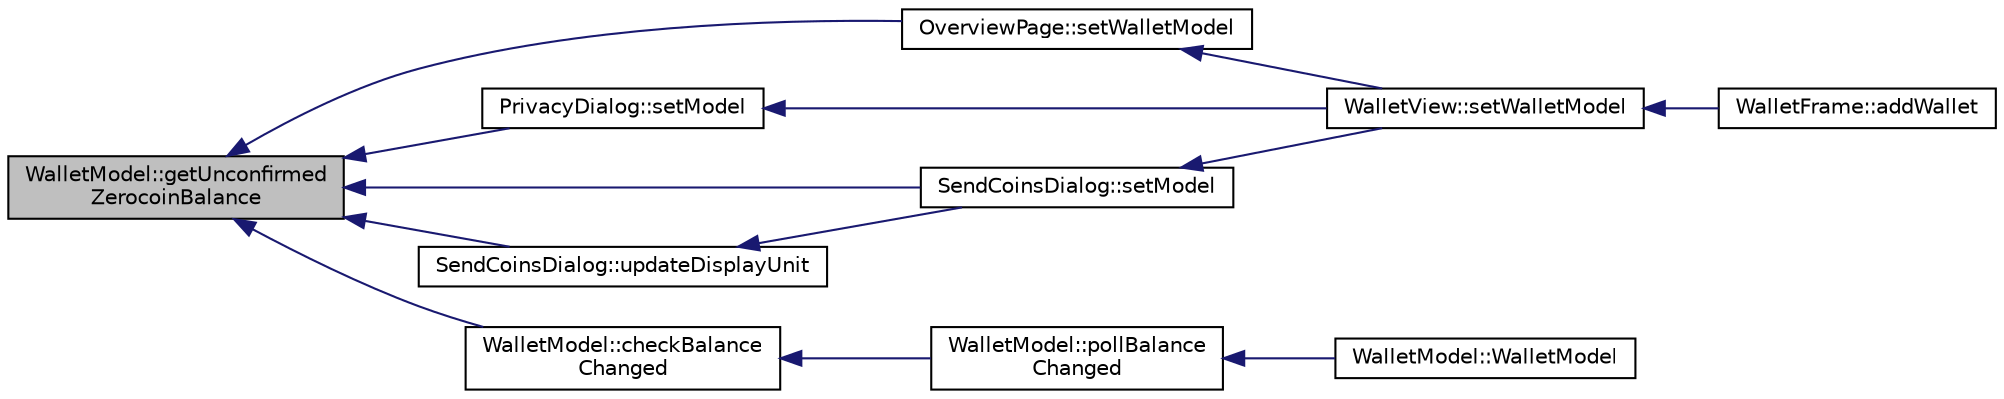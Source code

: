 digraph "WalletModel::getUnconfirmedZerocoinBalance"
{
  edge [fontname="Helvetica",fontsize="10",labelfontname="Helvetica",labelfontsize="10"];
  node [fontname="Helvetica",fontsize="10",shape=record];
  rankdir="LR";
  Node722 [label="WalletModel::getUnconfirmed\lZerocoinBalance",height=0.2,width=0.4,color="black", fillcolor="grey75", style="filled", fontcolor="black"];
  Node722 -> Node723 [dir="back",color="midnightblue",fontsize="10",style="solid",fontname="Helvetica"];
  Node723 [label="OverviewPage::setWalletModel",height=0.2,width=0.4,color="black", fillcolor="white", style="filled",URL="$class_overview_page.html#a2ed52a3a87e9c74fee38fa873c9bc71f"];
  Node723 -> Node724 [dir="back",color="midnightblue",fontsize="10",style="solid",fontname="Helvetica"];
  Node724 [label="WalletView::setWalletModel",height=0.2,width=0.4,color="black", fillcolor="white", style="filled",URL="$class_wallet_view.html#a0a37ff693a4f9c1e5ddc23f9cd3913be",tooltip="Set the wallet model. "];
  Node724 -> Node725 [dir="back",color="midnightblue",fontsize="10",style="solid",fontname="Helvetica"];
  Node725 [label="WalletFrame::addWallet",height=0.2,width=0.4,color="black", fillcolor="white", style="filled",URL="$class_wallet_frame.html#aa199c3f27654199d84c365cf86167d86"];
  Node722 -> Node726 [dir="back",color="midnightblue",fontsize="10",style="solid",fontname="Helvetica"];
  Node726 [label="PrivacyDialog::setModel",height=0.2,width=0.4,color="black", fillcolor="white", style="filled",URL="$class_privacy_dialog.html#a7a2e2a84934e59ff1ff88de325036472"];
  Node726 -> Node724 [dir="back",color="midnightblue",fontsize="10",style="solid",fontname="Helvetica"];
  Node722 -> Node727 [dir="back",color="midnightblue",fontsize="10",style="solid",fontname="Helvetica"];
  Node727 [label="SendCoinsDialog::setModel",height=0.2,width=0.4,color="black", fillcolor="white", style="filled",URL="$class_send_coins_dialog.html#a73a6c1b1850a334ee652ac167713a2aa"];
  Node727 -> Node724 [dir="back",color="midnightblue",fontsize="10",style="solid",fontname="Helvetica"];
  Node722 -> Node728 [dir="back",color="midnightblue",fontsize="10",style="solid",fontname="Helvetica"];
  Node728 [label="SendCoinsDialog::updateDisplayUnit",height=0.2,width=0.4,color="black", fillcolor="white", style="filled",URL="$class_send_coins_dialog.html#a74815ad8502b126200b6fd2e59e9f042"];
  Node728 -> Node727 [dir="back",color="midnightblue",fontsize="10",style="solid",fontname="Helvetica"];
  Node722 -> Node729 [dir="back",color="midnightblue",fontsize="10",style="solid",fontname="Helvetica"];
  Node729 [label="WalletModel::checkBalance\lChanged",height=0.2,width=0.4,color="black", fillcolor="white", style="filled",URL="$class_wallet_model.html#adcc4eb8cd71cb4de223621866bb7fb7d"];
  Node729 -> Node730 [dir="back",color="midnightblue",fontsize="10",style="solid",fontname="Helvetica"];
  Node730 [label="WalletModel::pollBalance\lChanged",height=0.2,width=0.4,color="black", fillcolor="white", style="filled",URL="$class_wallet_model.html#a51469b2d95cfd4bc0a14ee456fca7b95"];
  Node730 -> Node731 [dir="back",color="midnightblue",fontsize="10",style="solid",fontname="Helvetica"];
  Node731 [label="WalletModel::WalletModel",height=0.2,width=0.4,color="black", fillcolor="white", style="filled",URL="$class_wallet_model.html#af50d9654d2f20e4e4f0789dcb64ad6b1"];
}
